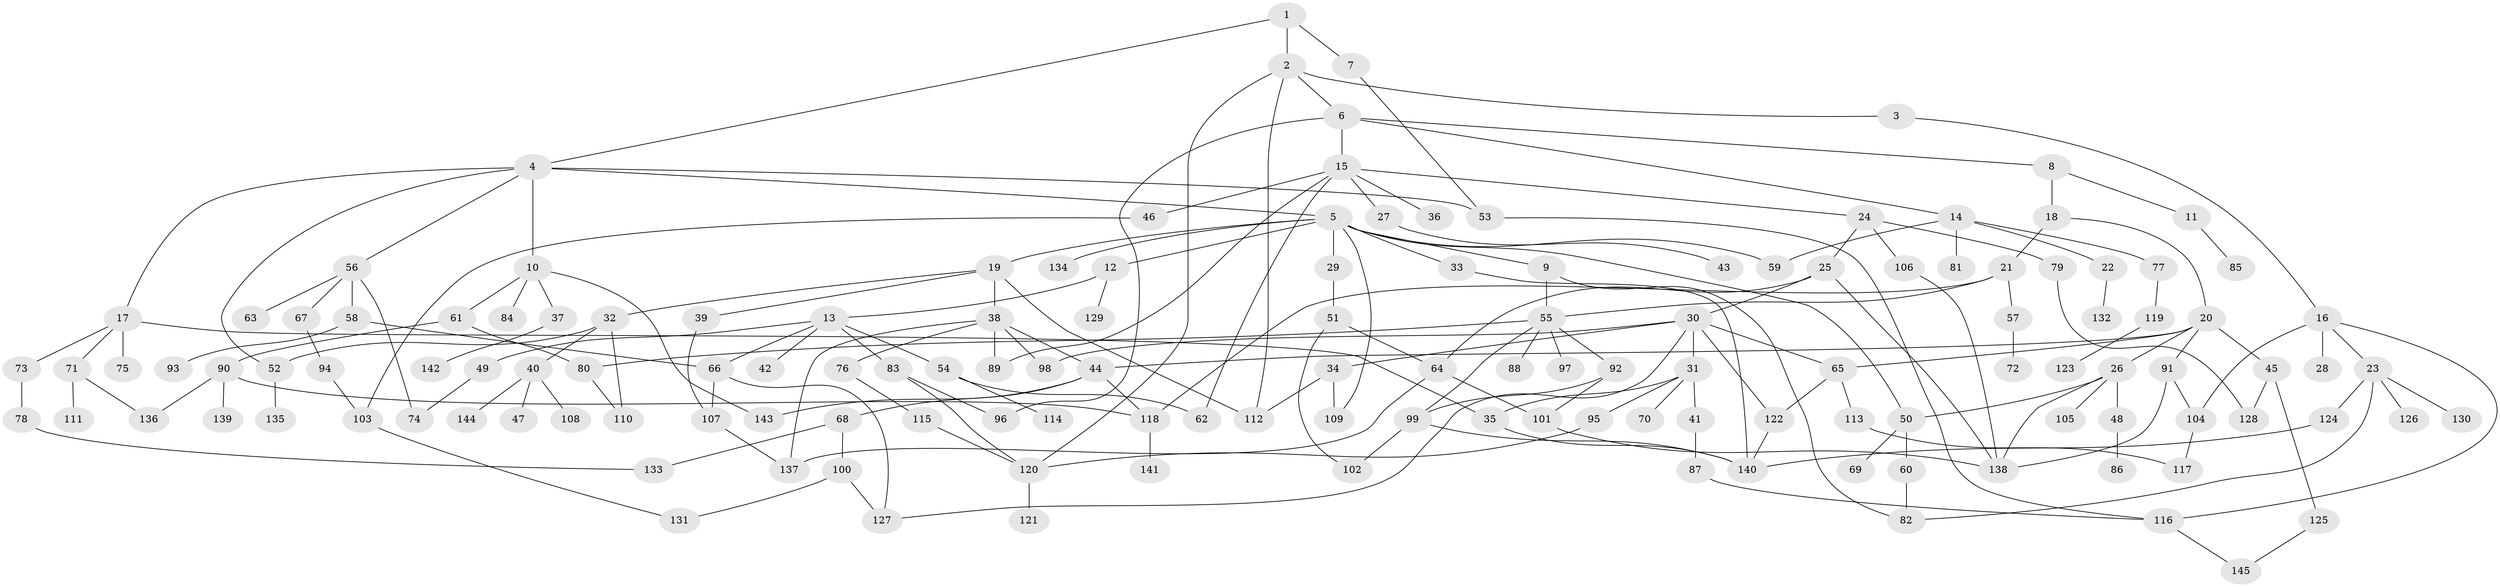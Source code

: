 // Generated by graph-tools (version 1.1) at 2025/41/03/09/25 04:41:02]
// undirected, 145 vertices, 199 edges
graph export_dot {
graph [start="1"]
  node [color=gray90,style=filled];
  1;
  2;
  3;
  4;
  5;
  6;
  7;
  8;
  9;
  10;
  11;
  12;
  13;
  14;
  15;
  16;
  17;
  18;
  19;
  20;
  21;
  22;
  23;
  24;
  25;
  26;
  27;
  28;
  29;
  30;
  31;
  32;
  33;
  34;
  35;
  36;
  37;
  38;
  39;
  40;
  41;
  42;
  43;
  44;
  45;
  46;
  47;
  48;
  49;
  50;
  51;
  52;
  53;
  54;
  55;
  56;
  57;
  58;
  59;
  60;
  61;
  62;
  63;
  64;
  65;
  66;
  67;
  68;
  69;
  70;
  71;
  72;
  73;
  74;
  75;
  76;
  77;
  78;
  79;
  80;
  81;
  82;
  83;
  84;
  85;
  86;
  87;
  88;
  89;
  90;
  91;
  92;
  93;
  94;
  95;
  96;
  97;
  98;
  99;
  100;
  101;
  102;
  103;
  104;
  105;
  106;
  107;
  108;
  109;
  110;
  111;
  112;
  113;
  114;
  115;
  116;
  117;
  118;
  119;
  120;
  121;
  122;
  123;
  124;
  125;
  126;
  127;
  128;
  129;
  130;
  131;
  132;
  133;
  134;
  135;
  136;
  137;
  138;
  139;
  140;
  141;
  142;
  143;
  144;
  145;
  1 -- 2;
  1 -- 4;
  1 -- 7;
  2 -- 3;
  2 -- 6;
  2 -- 120;
  2 -- 112;
  3 -- 16;
  4 -- 5;
  4 -- 10;
  4 -- 17;
  4 -- 53;
  4 -- 56;
  4 -- 52;
  5 -- 9;
  5 -- 12;
  5 -- 19;
  5 -- 29;
  5 -- 33;
  5 -- 134;
  5 -- 59;
  5 -- 50;
  5 -- 109;
  6 -- 8;
  6 -- 14;
  6 -- 15;
  6 -- 96;
  7 -- 53;
  8 -- 11;
  8 -- 18;
  9 -- 55;
  9 -- 82;
  10 -- 37;
  10 -- 61;
  10 -- 84;
  10 -- 143;
  11 -- 85;
  12 -- 13;
  12 -- 129;
  13 -- 42;
  13 -- 49;
  13 -- 54;
  13 -- 83;
  13 -- 66;
  14 -- 22;
  14 -- 59;
  14 -- 77;
  14 -- 81;
  15 -- 24;
  15 -- 27;
  15 -- 36;
  15 -- 46;
  15 -- 89;
  15 -- 62;
  16 -- 23;
  16 -- 28;
  16 -- 116;
  16 -- 104;
  17 -- 71;
  17 -- 73;
  17 -- 75;
  17 -- 35;
  18 -- 20;
  18 -- 21;
  19 -- 32;
  19 -- 38;
  19 -- 39;
  19 -- 112;
  20 -- 26;
  20 -- 44;
  20 -- 45;
  20 -- 91;
  20 -- 65;
  21 -- 57;
  21 -- 118;
  21 -- 55;
  22 -- 132;
  23 -- 82;
  23 -- 124;
  23 -- 126;
  23 -- 130;
  24 -- 25;
  24 -- 79;
  24 -- 106;
  25 -- 30;
  25 -- 64;
  25 -- 138;
  26 -- 48;
  26 -- 50;
  26 -- 105;
  26 -- 138;
  27 -- 43;
  29 -- 51;
  30 -- 31;
  30 -- 34;
  30 -- 65;
  30 -- 122;
  30 -- 98;
  30 -- 127;
  31 -- 35;
  31 -- 41;
  31 -- 70;
  31 -- 95;
  32 -- 40;
  32 -- 52;
  32 -- 110;
  33 -- 140;
  34 -- 109;
  34 -- 112;
  35 -- 140;
  37 -- 142;
  38 -- 76;
  38 -- 89;
  38 -- 98;
  38 -- 137;
  38 -- 44;
  39 -- 107;
  40 -- 47;
  40 -- 108;
  40 -- 144;
  41 -- 87;
  44 -- 68;
  44 -- 143;
  44 -- 118;
  45 -- 125;
  45 -- 128;
  46 -- 103;
  48 -- 86;
  49 -- 74;
  50 -- 60;
  50 -- 69;
  51 -- 102;
  51 -- 64;
  52 -- 135;
  53 -- 116;
  54 -- 62;
  54 -- 114;
  55 -- 80;
  55 -- 88;
  55 -- 92;
  55 -- 97;
  55 -- 99;
  56 -- 58;
  56 -- 63;
  56 -- 67;
  56 -- 74;
  57 -- 72;
  58 -- 66;
  58 -- 93;
  60 -- 82;
  61 -- 90;
  61 -- 80;
  64 -- 137;
  64 -- 101;
  65 -- 113;
  65 -- 122;
  66 -- 127;
  66 -- 107;
  67 -- 94;
  68 -- 100;
  68 -- 133;
  71 -- 111;
  71 -- 136;
  73 -- 78;
  76 -- 115;
  77 -- 119;
  78 -- 133;
  79 -- 128;
  80 -- 110;
  83 -- 96;
  83 -- 120;
  87 -- 116;
  90 -- 118;
  90 -- 136;
  90 -- 139;
  91 -- 104;
  91 -- 138;
  92 -- 99;
  92 -- 101;
  94 -- 103;
  95 -- 120;
  99 -- 102;
  99 -- 140;
  100 -- 131;
  100 -- 127;
  101 -- 138;
  103 -- 131;
  104 -- 117;
  106 -- 138;
  107 -- 137;
  113 -- 117;
  115 -- 120;
  116 -- 145;
  118 -- 141;
  119 -- 123;
  120 -- 121;
  122 -- 140;
  124 -- 140;
  125 -- 145;
}
